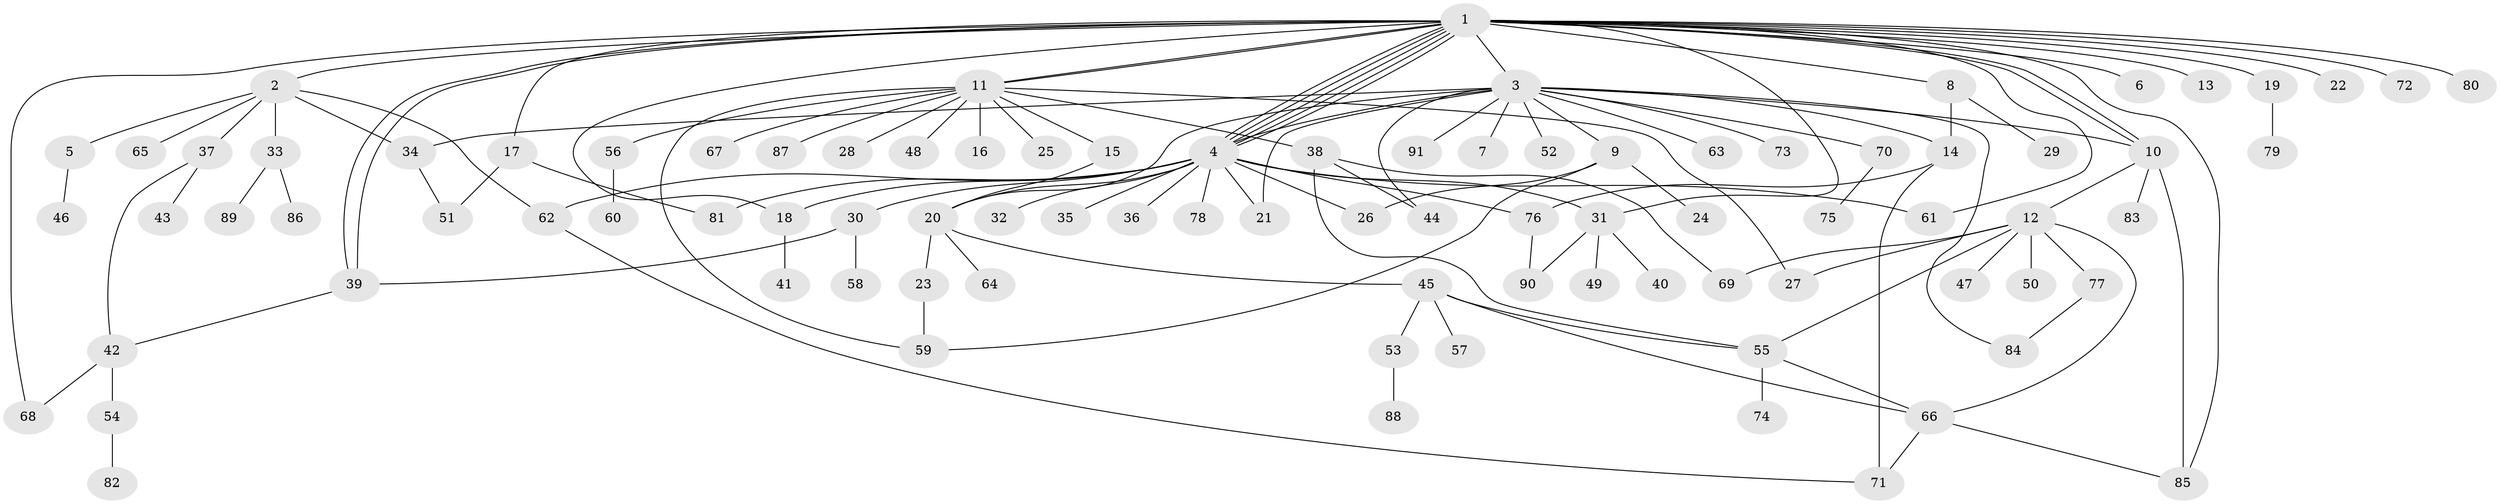 // Generated by graph-tools (version 1.1) at 2025/48/03/09/25 04:48:24]
// undirected, 91 vertices, 130 edges
graph export_dot {
graph [start="1"]
  node [color=gray90,style=filled];
  1;
  2;
  3;
  4;
  5;
  6;
  7;
  8;
  9;
  10;
  11;
  12;
  13;
  14;
  15;
  16;
  17;
  18;
  19;
  20;
  21;
  22;
  23;
  24;
  25;
  26;
  27;
  28;
  29;
  30;
  31;
  32;
  33;
  34;
  35;
  36;
  37;
  38;
  39;
  40;
  41;
  42;
  43;
  44;
  45;
  46;
  47;
  48;
  49;
  50;
  51;
  52;
  53;
  54;
  55;
  56;
  57;
  58;
  59;
  60;
  61;
  62;
  63;
  64;
  65;
  66;
  67;
  68;
  69;
  70;
  71;
  72;
  73;
  74;
  75;
  76;
  77;
  78;
  79;
  80;
  81;
  82;
  83;
  84;
  85;
  86;
  87;
  88;
  89;
  90;
  91;
  1 -- 2;
  1 -- 3;
  1 -- 4;
  1 -- 4;
  1 -- 4;
  1 -- 4;
  1 -- 4;
  1 -- 6;
  1 -- 8;
  1 -- 10;
  1 -- 10;
  1 -- 11;
  1 -- 11;
  1 -- 13;
  1 -- 17;
  1 -- 18;
  1 -- 19;
  1 -- 22;
  1 -- 31;
  1 -- 39;
  1 -- 39;
  1 -- 61;
  1 -- 68;
  1 -- 72;
  1 -- 80;
  1 -- 85;
  2 -- 5;
  2 -- 33;
  2 -- 34;
  2 -- 37;
  2 -- 62;
  2 -- 65;
  3 -- 4;
  3 -- 7;
  3 -- 9;
  3 -- 10;
  3 -- 14;
  3 -- 20;
  3 -- 21;
  3 -- 34;
  3 -- 44;
  3 -- 52;
  3 -- 63;
  3 -- 70;
  3 -- 73;
  3 -- 84;
  3 -- 91;
  4 -- 18;
  4 -- 20;
  4 -- 21;
  4 -- 26;
  4 -- 30;
  4 -- 31;
  4 -- 32;
  4 -- 35;
  4 -- 36;
  4 -- 61;
  4 -- 62;
  4 -- 76;
  4 -- 78;
  4 -- 81;
  5 -- 46;
  8 -- 14;
  8 -- 29;
  9 -- 24;
  9 -- 26;
  9 -- 59;
  10 -- 12;
  10 -- 83;
  10 -- 85;
  11 -- 15;
  11 -- 16;
  11 -- 25;
  11 -- 27;
  11 -- 28;
  11 -- 38;
  11 -- 48;
  11 -- 56;
  11 -- 59;
  11 -- 67;
  11 -- 87;
  12 -- 27;
  12 -- 47;
  12 -- 50;
  12 -- 55;
  12 -- 66;
  12 -- 69;
  12 -- 77;
  14 -- 71;
  14 -- 76;
  15 -- 20;
  17 -- 51;
  17 -- 81;
  18 -- 41;
  19 -- 79;
  20 -- 23;
  20 -- 45;
  20 -- 64;
  23 -- 59;
  30 -- 39;
  30 -- 58;
  31 -- 40;
  31 -- 49;
  31 -- 90;
  33 -- 86;
  33 -- 89;
  34 -- 51;
  37 -- 42;
  37 -- 43;
  38 -- 44;
  38 -- 55;
  38 -- 69;
  39 -- 42;
  42 -- 54;
  42 -- 68;
  45 -- 53;
  45 -- 55;
  45 -- 57;
  45 -- 66;
  53 -- 88;
  54 -- 82;
  55 -- 66;
  55 -- 74;
  56 -- 60;
  62 -- 71;
  66 -- 71;
  66 -- 85;
  70 -- 75;
  76 -- 90;
  77 -- 84;
}
